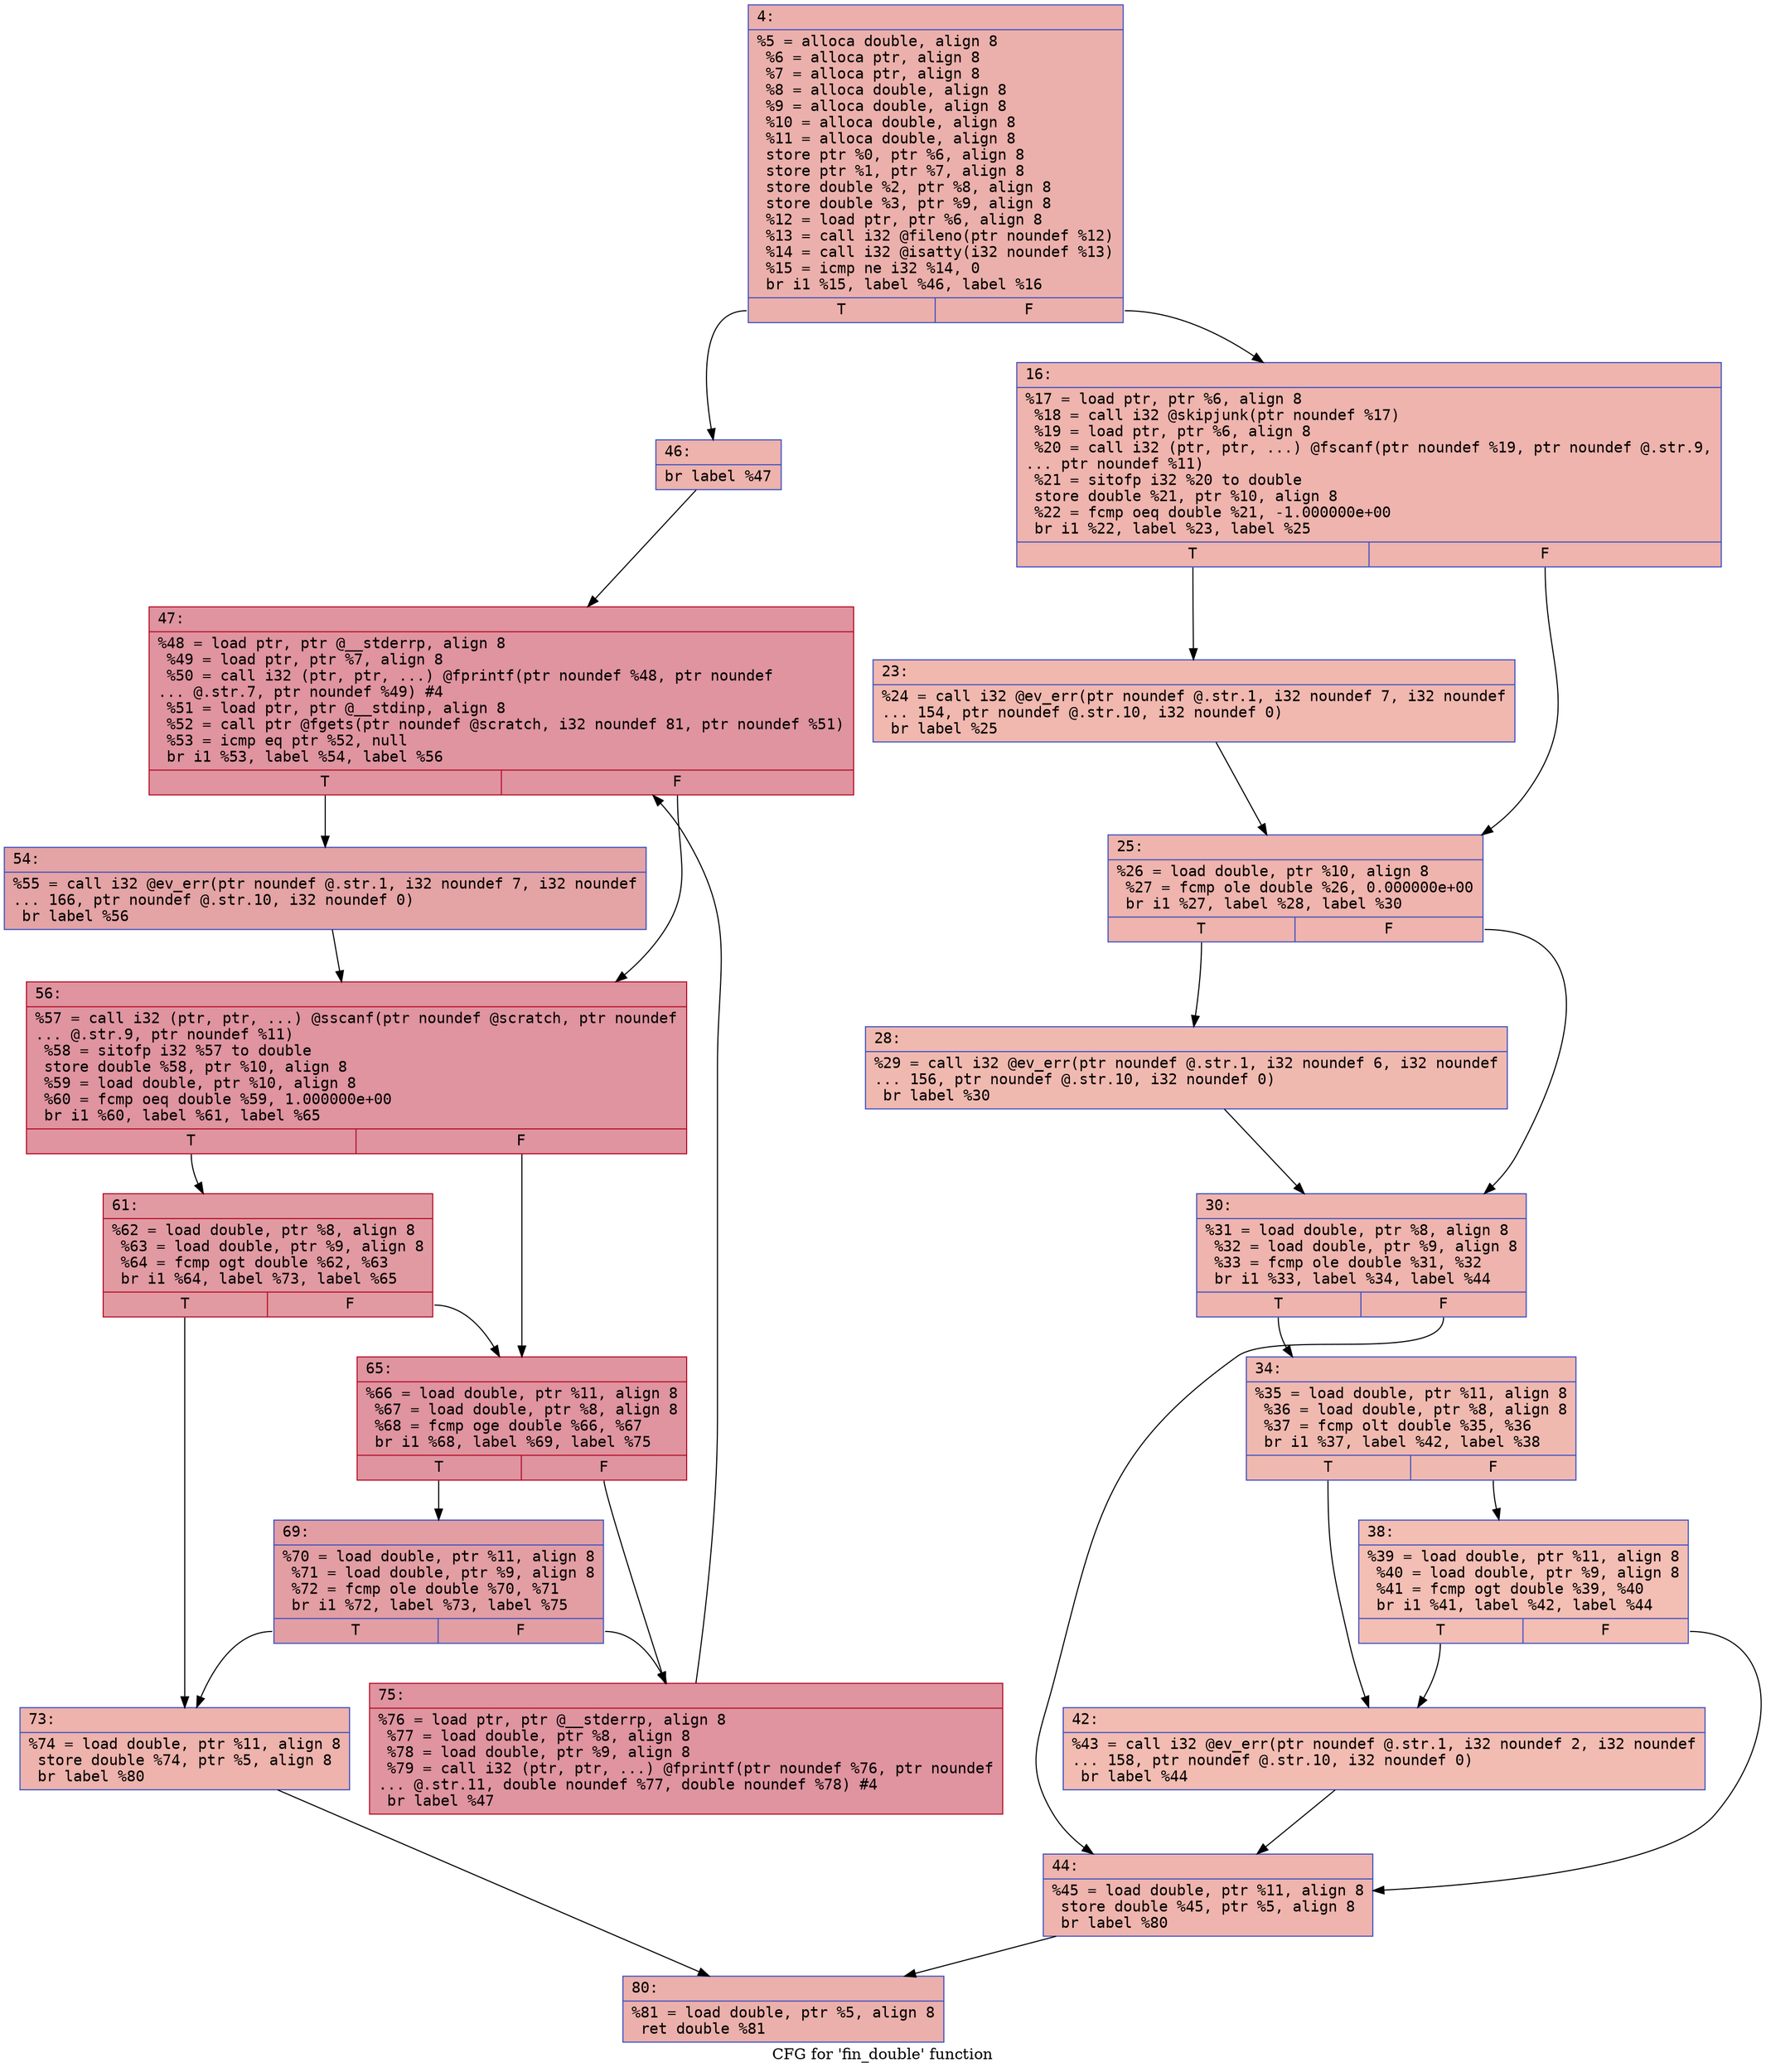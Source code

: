 digraph "CFG for 'fin_double' function" {
	label="CFG for 'fin_double' function";

	Node0x6000035c6bc0 [shape=record,color="#3d50c3ff", style=filled, fillcolor="#d24b4070" fontname="Courier",label="{4:\l|  %5 = alloca double, align 8\l  %6 = alloca ptr, align 8\l  %7 = alloca ptr, align 8\l  %8 = alloca double, align 8\l  %9 = alloca double, align 8\l  %10 = alloca double, align 8\l  %11 = alloca double, align 8\l  store ptr %0, ptr %6, align 8\l  store ptr %1, ptr %7, align 8\l  store double %2, ptr %8, align 8\l  store double %3, ptr %9, align 8\l  %12 = load ptr, ptr %6, align 8\l  %13 = call i32 @fileno(ptr noundef %12)\l  %14 = call i32 @isatty(i32 noundef %13)\l  %15 = icmp ne i32 %14, 0\l  br i1 %15, label %46, label %16\l|{<s0>T|<s1>F}}"];
	Node0x6000035c6bc0:s0 -> Node0x6000035c6ee0[tooltip="4 -> 46\nProbability 62.50%" ];
	Node0x6000035c6bc0:s1 -> Node0x6000035c6c10[tooltip="4 -> 16\nProbability 37.50%" ];
	Node0x6000035c6c10 [shape=record,color="#3d50c3ff", style=filled, fillcolor="#d8564670" fontname="Courier",label="{16:\l|  %17 = load ptr, ptr %6, align 8\l  %18 = call i32 @skipjunk(ptr noundef %17)\l  %19 = load ptr, ptr %6, align 8\l  %20 = call i32 (ptr, ptr, ...) @fscanf(ptr noundef %19, ptr noundef @.str.9,\l... ptr noundef %11)\l  %21 = sitofp i32 %20 to double\l  store double %21, ptr %10, align 8\l  %22 = fcmp oeq double %21, -1.000000e+00\l  br i1 %22, label %23, label %25\l|{<s0>T|<s1>F}}"];
	Node0x6000035c6c10:s0 -> Node0x6000035c6c60[tooltip="16 -> 23\nProbability 62.50%" ];
	Node0x6000035c6c10:s1 -> Node0x6000035c6cb0[tooltip="16 -> 25\nProbability 37.50%" ];
	Node0x6000035c6c60 [shape=record,color="#3d50c3ff", style=filled, fillcolor="#dc5d4a70" fontname="Courier",label="{23:\l|  %24 = call i32 @ev_err(ptr noundef @.str.1, i32 noundef 7, i32 noundef\l... 154, ptr noundef @.str.10, i32 noundef 0)\l  br label %25\l}"];
	Node0x6000035c6c60 -> Node0x6000035c6cb0[tooltip="23 -> 25\nProbability 100.00%" ];
	Node0x6000035c6cb0 [shape=record,color="#3d50c3ff", style=filled, fillcolor="#d8564670" fontname="Courier",label="{25:\l|  %26 = load double, ptr %10, align 8\l  %27 = fcmp ole double %26, 0.000000e+00\l  br i1 %27, label %28, label %30\l|{<s0>T|<s1>F}}"];
	Node0x6000035c6cb0:s0 -> Node0x6000035c6d00[tooltip="25 -> 28\nProbability 50.00%" ];
	Node0x6000035c6cb0:s1 -> Node0x6000035c6d50[tooltip="25 -> 30\nProbability 50.00%" ];
	Node0x6000035c6d00 [shape=record,color="#3d50c3ff", style=filled, fillcolor="#de614d70" fontname="Courier",label="{28:\l|  %29 = call i32 @ev_err(ptr noundef @.str.1, i32 noundef 6, i32 noundef\l... 156, ptr noundef @.str.10, i32 noundef 0)\l  br label %30\l}"];
	Node0x6000035c6d00 -> Node0x6000035c6d50[tooltip="28 -> 30\nProbability 100.00%" ];
	Node0x6000035c6d50 [shape=record,color="#3d50c3ff", style=filled, fillcolor="#d8564670" fontname="Courier",label="{30:\l|  %31 = load double, ptr %8, align 8\l  %32 = load double, ptr %9, align 8\l  %33 = fcmp ole double %31, %32\l  br i1 %33, label %34, label %44\l|{<s0>T|<s1>F}}"];
	Node0x6000035c6d50:s0 -> Node0x6000035c6da0[tooltip="30 -> 34\nProbability 50.00%" ];
	Node0x6000035c6d50:s1 -> Node0x6000035c6e90[tooltip="30 -> 44\nProbability 50.00%" ];
	Node0x6000035c6da0 [shape=record,color="#3d50c3ff", style=filled, fillcolor="#de614d70" fontname="Courier",label="{34:\l|  %35 = load double, ptr %11, align 8\l  %36 = load double, ptr %8, align 8\l  %37 = fcmp olt double %35, %36\l  br i1 %37, label %42, label %38\l|{<s0>T|<s1>F}}"];
	Node0x6000035c6da0:s0 -> Node0x6000035c6e40[tooltip="34 -> 42\nProbability 50.00%" ];
	Node0x6000035c6da0:s1 -> Node0x6000035c6df0[tooltip="34 -> 38\nProbability 50.00%" ];
	Node0x6000035c6df0 [shape=record,color="#3d50c3ff", style=filled, fillcolor="#e36c5570" fontname="Courier",label="{38:\l|  %39 = load double, ptr %11, align 8\l  %40 = load double, ptr %9, align 8\l  %41 = fcmp ogt double %39, %40\l  br i1 %41, label %42, label %44\l|{<s0>T|<s1>F}}"];
	Node0x6000035c6df0:s0 -> Node0x6000035c6e40[tooltip="38 -> 42\nProbability 50.00%" ];
	Node0x6000035c6df0:s1 -> Node0x6000035c6e90[tooltip="38 -> 44\nProbability 50.00%" ];
	Node0x6000035c6e40 [shape=record,color="#3d50c3ff", style=filled, fillcolor="#e1675170" fontname="Courier",label="{42:\l|  %43 = call i32 @ev_err(ptr noundef @.str.1, i32 noundef 2, i32 noundef\l... 158, ptr noundef @.str.10, i32 noundef 0)\l  br label %44\l}"];
	Node0x6000035c6e40 -> Node0x6000035c6e90[tooltip="42 -> 44\nProbability 100.00%" ];
	Node0x6000035c6e90 [shape=record,color="#3d50c3ff", style=filled, fillcolor="#d8564670" fontname="Courier",label="{44:\l|  %45 = load double, ptr %11, align 8\l  store double %45, ptr %5, align 8\l  br label %80\l}"];
	Node0x6000035c6e90 -> Node0x6000035c71b0[tooltip="44 -> 80\nProbability 100.00%" ];
	Node0x6000035c6ee0 [shape=record,color="#3d50c3ff", style=filled, fillcolor="#d6524470" fontname="Courier",label="{46:\l|  br label %47\l}"];
	Node0x6000035c6ee0 -> Node0x6000035c6f30[tooltip="46 -> 47\nProbability 100.00%" ];
	Node0x6000035c6f30 [shape=record,color="#b70d28ff", style=filled, fillcolor="#b70d2870" fontname="Courier",label="{47:\l|  %48 = load ptr, ptr @__stderrp, align 8\l  %49 = load ptr, ptr %7, align 8\l  %50 = call i32 (ptr, ptr, ...) @fprintf(ptr noundef %48, ptr noundef\l... @.str.7, ptr noundef %49) #4\l  %51 = load ptr, ptr @__stdinp, align 8\l  %52 = call ptr @fgets(ptr noundef @scratch, i32 noundef 81, ptr noundef %51)\l  %53 = icmp eq ptr %52, null\l  br i1 %53, label %54, label %56\l|{<s0>T|<s1>F}}"];
	Node0x6000035c6f30:s0 -> Node0x6000035c6f80[tooltip="47 -> 54\nProbability 37.50%" ];
	Node0x6000035c6f30:s1 -> Node0x6000035c6fd0[tooltip="47 -> 56\nProbability 62.50%" ];
	Node0x6000035c6f80 [shape=record,color="#3d50c3ff", style=filled, fillcolor="#c32e3170" fontname="Courier",label="{54:\l|  %55 = call i32 @ev_err(ptr noundef @.str.1, i32 noundef 7, i32 noundef\l... 166, ptr noundef @.str.10, i32 noundef 0)\l  br label %56\l}"];
	Node0x6000035c6f80 -> Node0x6000035c6fd0[tooltip="54 -> 56\nProbability 100.00%" ];
	Node0x6000035c6fd0 [shape=record,color="#b70d28ff", style=filled, fillcolor="#b70d2870" fontname="Courier",label="{56:\l|  %57 = call i32 (ptr, ptr, ...) @sscanf(ptr noundef @scratch, ptr noundef\l... @.str.9, ptr noundef %11)\l  %58 = sitofp i32 %57 to double\l  store double %58, ptr %10, align 8\l  %59 = load double, ptr %10, align 8\l  %60 = fcmp oeq double %59, 1.000000e+00\l  br i1 %60, label %61, label %65\l|{<s0>T|<s1>F}}"];
	Node0x6000035c6fd0:s0 -> Node0x6000035c7020[tooltip="56 -> 61\nProbability 62.50%" ];
	Node0x6000035c6fd0:s1 -> Node0x6000035c7070[tooltip="56 -> 65\nProbability 37.50%" ];
	Node0x6000035c7020 [shape=record,color="#b70d28ff", style=filled, fillcolor="#bb1b2c70" fontname="Courier",label="{61:\l|  %62 = load double, ptr %8, align 8\l  %63 = load double, ptr %9, align 8\l  %64 = fcmp ogt double %62, %63\l  br i1 %64, label %73, label %65\l|{<s0>T|<s1>F}}"];
	Node0x6000035c7020:s0 -> Node0x6000035c7110[tooltip="61 -> 73\nProbability 3.12%" ];
	Node0x6000035c7020:s1 -> Node0x6000035c7070[tooltip="61 -> 65\nProbability 96.88%" ];
	Node0x6000035c7070 [shape=record,color="#b70d28ff", style=filled, fillcolor="#b70d2870" fontname="Courier",label="{65:\l|  %66 = load double, ptr %11, align 8\l  %67 = load double, ptr %8, align 8\l  %68 = fcmp oge double %66, %67\l  br i1 %68, label %69, label %75\l|{<s0>T|<s1>F}}"];
	Node0x6000035c7070:s0 -> Node0x6000035c70c0[tooltip="65 -> 69\nProbability 50.00%" ];
	Node0x6000035c7070:s1 -> Node0x6000035c7160[tooltip="65 -> 75\nProbability 50.00%" ];
	Node0x6000035c70c0 [shape=record,color="#3d50c3ff", style=filled, fillcolor="#be242e70" fontname="Courier",label="{69:\l|  %70 = load double, ptr %11, align 8\l  %71 = load double, ptr %9, align 8\l  %72 = fcmp ole double %70, %71\l  br i1 %72, label %73, label %75\l|{<s0>T|<s1>F}}"];
	Node0x6000035c70c0:s0 -> Node0x6000035c7110[tooltip="69 -> 73\nProbability 3.12%" ];
	Node0x6000035c70c0:s1 -> Node0x6000035c7160[tooltip="69 -> 75\nProbability 96.88%" ];
	Node0x6000035c7110 [shape=record,color="#3d50c3ff", style=filled, fillcolor="#d6524470" fontname="Courier",label="{73:\l|  %74 = load double, ptr %11, align 8\l  store double %74, ptr %5, align 8\l  br label %80\l}"];
	Node0x6000035c7110 -> Node0x6000035c71b0[tooltip="73 -> 80\nProbability 100.00%" ];
	Node0x6000035c7160 [shape=record,color="#b70d28ff", style=filled, fillcolor="#b70d2870" fontname="Courier",label="{75:\l|  %76 = load ptr, ptr @__stderrp, align 8\l  %77 = load double, ptr %8, align 8\l  %78 = load double, ptr %9, align 8\l  %79 = call i32 (ptr, ptr, ...) @fprintf(ptr noundef %76, ptr noundef\l... @.str.11, double noundef %77, double noundef %78) #4\l  br label %47\l}"];
	Node0x6000035c7160 -> Node0x6000035c6f30[tooltip="75 -> 47\nProbability 100.00%" ];
	Node0x6000035c71b0 [shape=record,color="#3d50c3ff", style=filled, fillcolor="#d24b4070" fontname="Courier",label="{80:\l|  %81 = load double, ptr %5, align 8\l  ret double %81\l}"];
}
